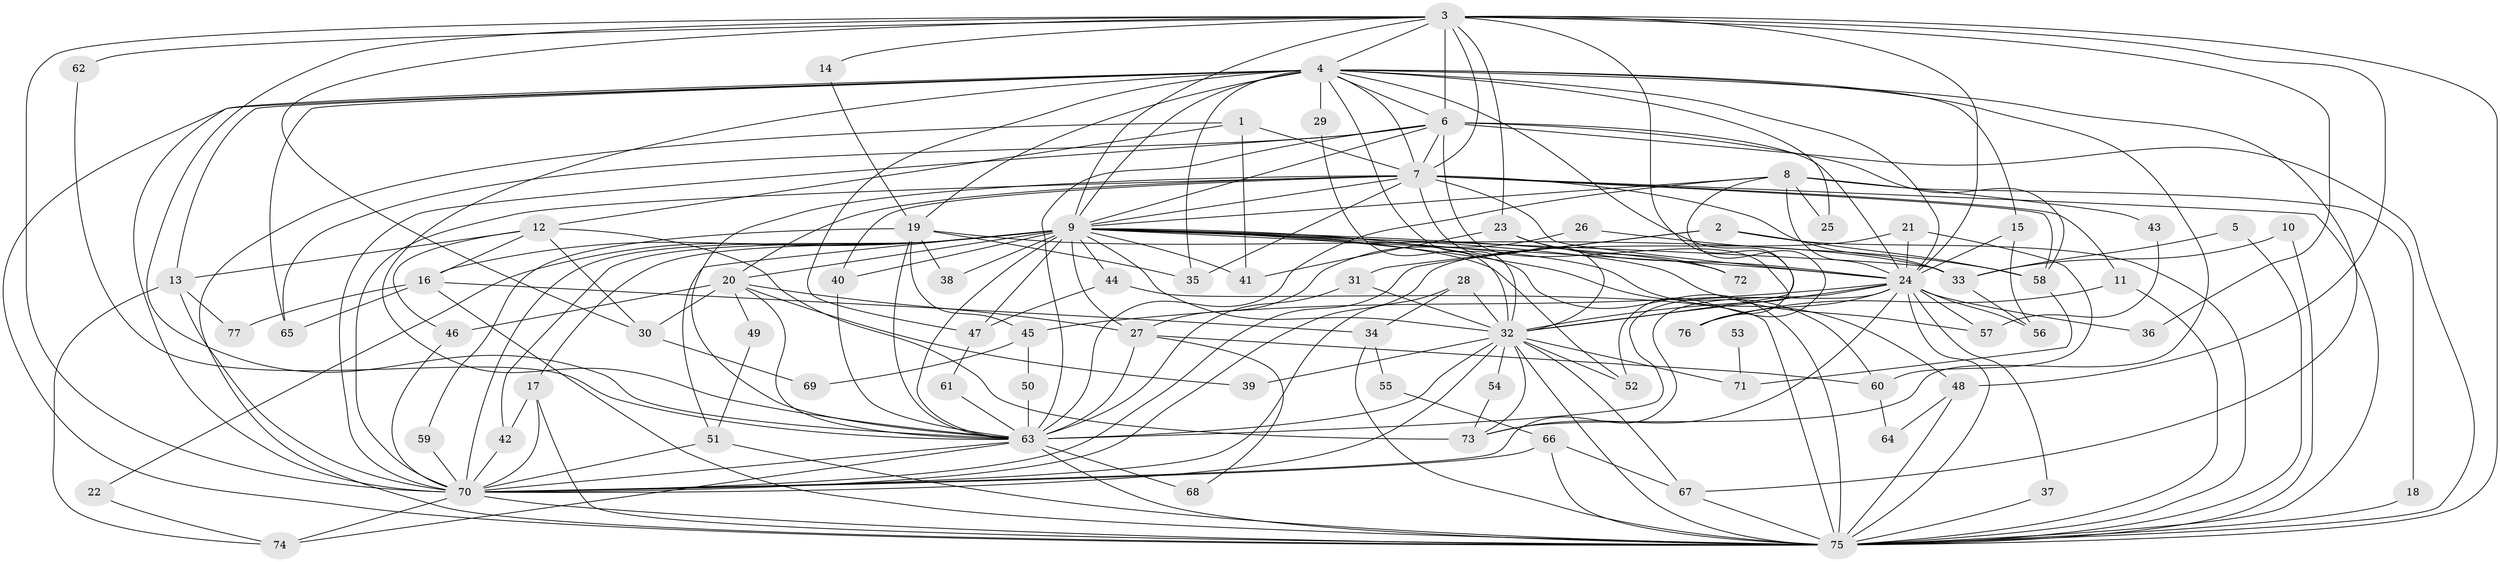 // original degree distribution, {17: 0.015625, 22: 0.015625, 15: 0.0078125, 36: 0.0078125, 23: 0.0078125, 28: 0.0078125, 24: 0.015625, 4: 0.109375, 8: 0.015625, 7: 0.0234375, 5: 0.0390625, 2: 0.5625, 6: 0.015625, 3: 0.15625}
// Generated by graph-tools (version 1.1) at 2025/36/03/04/25 23:36:25]
// undirected, 77 vertices, 206 edges
graph export_dot {
  node [color=gray90,style=filled];
  1;
  2;
  3;
  4;
  5;
  6;
  7;
  8;
  9;
  10;
  11;
  12;
  13;
  14;
  15;
  16;
  17;
  18;
  19;
  20;
  21;
  22;
  23;
  24;
  25;
  26;
  27;
  28;
  29;
  30;
  31;
  32;
  33;
  34;
  35;
  36;
  37;
  38;
  39;
  40;
  41;
  42;
  43;
  44;
  45;
  46;
  47;
  48;
  49;
  50;
  51;
  52;
  53;
  54;
  55;
  56;
  57;
  58;
  59;
  60;
  61;
  62;
  63;
  64;
  65;
  66;
  67;
  68;
  69;
  70;
  71;
  72;
  73;
  74;
  75;
  76;
  77;
  1 -- 7 [weight=1.0];
  1 -- 12 [weight=1.0];
  1 -- 41 [weight=1.0];
  1 -- 75 [weight=1.0];
  2 -- 31 [weight=1.0];
  2 -- 58 [weight=1.0];
  2 -- 70 [weight=1.0];
  2 -- 75 [weight=1.0];
  3 -- 4 [weight=1.0];
  3 -- 6 [weight=2.0];
  3 -- 7 [weight=1.0];
  3 -- 9 [weight=1.0];
  3 -- 14 [weight=1.0];
  3 -- 23 [weight=2.0];
  3 -- 24 [weight=1.0];
  3 -- 30 [weight=1.0];
  3 -- 32 [weight=1.0];
  3 -- 36 [weight=1.0];
  3 -- 48 [weight=1.0];
  3 -- 62 [weight=1.0];
  3 -- 63 [weight=1.0];
  3 -- 70 [weight=1.0];
  3 -- 75 [weight=1.0];
  4 -- 6 [weight=1.0];
  4 -- 7 [weight=1.0];
  4 -- 9 [weight=2.0];
  4 -- 13 [weight=1.0];
  4 -- 15 [weight=1.0];
  4 -- 19 [weight=1.0];
  4 -- 24 [weight=1.0];
  4 -- 25 [weight=1.0];
  4 -- 29 [weight=1.0];
  4 -- 32 [weight=1.0];
  4 -- 35 [weight=1.0];
  4 -- 47 [weight=1.0];
  4 -- 63 [weight=1.0];
  4 -- 65 [weight=1.0];
  4 -- 67 [weight=1.0];
  4 -- 70 [weight=1.0];
  4 -- 73 [weight=1.0];
  4 -- 75 [weight=1.0];
  4 -- 76 [weight=1.0];
  5 -- 33 [weight=1.0];
  5 -- 75 [weight=1.0];
  6 -- 7 [weight=2.0];
  6 -- 9 [weight=1.0];
  6 -- 24 [weight=2.0];
  6 -- 32 [weight=2.0];
  6 -- 58 [weight=1.0];
  6 -- 63 [weight=2.0];
  6 -- 65 [weight=1.0];
  6 -- 70 [weight=1.0];
  6 -- 75 [weight=1.0];
  7 -- 9 [weight=1.0];
  7 -- 11 [weight=1.0];
  7 -- 20 [weight=1.0];
  7 -- 24 [weight=1.0];
  7 -- 32 [weight=1.0];
  7 -- 33 [weight=1.0];
  7 -- 35 [weight=1.0];
  7 -- 40 [weight=1.0];
  7 -- 58 [weight=1.0];
  7 -- 63 [weight=1.0];
  7 -- 70 [weight=1.0];
  7 -- 75 [weight=1.0];
  8 -- 9 [weight=1.0];
  8 -- 18 [weight=1.0];
  8 -- 24 [weight=1.0];
  8 -- 25 [weight=1.0];
  8 -- 43 [weight=1.0];
  8 -- 52 [weight=1.0];
  8 -- 63 [weight=1.0];
  9 -- 16 [weight=1.0];
  9 -- 17 [weight=1.0];
  9 -- 20 [weight=1.0];
  9 -- 22 [weight=1.0];
  9 -- 24 [weight=1.0];
  9 -- 27 [weight=1.0];
  9 -- 32 [weight=1.0];
  9 -- 33 [weight=1.0];
  9 -- 38 [weight=1.0];
  9 -- 40 [weight=1.0];
  9 -- 41 [weight=1.0];
  9 -- 42 [weight=1.0];
  9 -- 44 [weight=1.0];
  9 -- 47 [weight=2.0];
  9 -- 48 [weight=1.0];
  9 -- 51 [weight=1.0];
  9 -- 52 [weight=1.0];
  9 -- 57 [weight=2.0];
  9 -- 60 [weight=1.0];
  9 -- 63 [weight=1.0];
  9 -- 70 [weight=5.0];
  9 -- 72 [weight=1.0];
  9 -- 75 [weight=1.0];
  10 -- 33 [weight=1.0];
  10 -- 75 [weight=1.0];
  11 -- 75 [weight=1.0];
  11 -- 76 [weight=1.0];
  12 -- 13 [weight=1.0];
  12 -- 16 [weight=1.0];
  12 -- 30 [weight=1.0];
  12 -- 46 [weight=1.0];
  12 -- 73 [weight=1.0];
  13 -- 70 [weight=1.0];
  13 -- 74 [weight=1.0];
  13 -- 77 [weight=1.0];
  14 -- 19 [weight=1.0];
  15 -- 24 [weight=1.0];
  15 -- 56 [weight=1.0];
  16 -- 34 [weight=1.0];
  16 -- 65 [weight=1.0];
  16 -- 75 [weight=1.0];
  16 -- 77 [weight=1.0];
  17 -- 42 [weight=1.0];
  17 -- 70 [weight=1.0];
  17 -- 75 [weight=1.0];
  18 -- 75 [weight=1.0];
  19 -- 33 [weight=1.0];
  19 -- 35 [weight=1.0];
  19 -- 38 [weight=1.0];
  19 -- 45 [weight=1.0];
  19 -- 59 [weight=1.0];
  19 -- 63 [weight=1.0];
  20 -- 27 [weight=1.0];
  20 -- 30 [weight=1.0];
  20 -- 39 [weight=1.0];
  20 -- 46 [weight=1.0];
  20 -- 49 [weight=1.0];
  20 -- 63 [weight=1.0];
  21 -- 24 [weight=1.0];
  21 -- 60 [weight=1.0];
  21 -- 70 [weight=1.0];
  22 -- 74 [weight=1.0];
  23 -- 24 [weight=1.0];
  23 -- 41 [weight=1.0];
  23 -- 72 [weight=1.0];
  24 -- 32 [weight=1.0];
  24 -- 36 [weight=1.0];
  24 -- 37 [weight=1.0];
  24 -- 45 [weight=2.0];
  24 -- 56 [weight=1.0];
  24 -- 57 [weight=1.0];
  24 -- 63 [weight=1.0];
  24 -- 70 [weight=1.0];
  24 -- 73 [weight=1.0];
  24 -- 75 [weight=3.0];
  24 -- 76 [weight=1.0];
  26 -- 27 [weight=1.0];
  26 -- 58 [weight=1.0];
  27 -- 60 [weight=1.0];
  27 -- 63 [weight=1.0];
  27 -- 68 [weight=1.0];
  28 -- 32 [weight=1.0];
  28 -- 34 [weight=1.0];
  28 -- 70 [weight=1.0];
  29 -- 32 [weight=1.0];
  30 -- 69 [weight=1.0];
  31 -- 32 [weight=1.0];
  31 -- 63 [weight=1.0];
  32 -- 39 [weight=1.0];
  32 -- 52 [weight=1.0];
  32 -- 54 [weight=1.0];
  32 -- 63 [weight=3.0];
  32 -- 67 [weight=1.0];
  32 -- 70 [weight=1.0];
  32 -- 71 [weight=1.0];
  32 -- 73 [weight=1.0];
  32 -- 75 [weight=1.0];
  33 -- 56 [weight=1.0];
  34 -- 55 [weight=1.0];
  34 -- 75 [weight=1.0];
  37 -- 75 [weight=1.0];
  40 -- 63 [weight=1.0];
  42 -- 70 [weight=1.0];
  43 -- 57 [weight=1.0];
  44 -- 47 [weight=1.0];
  44 -- 75 [weight=2.0];
  45 -- 50 [weight=1.0];
  45 -- 69 [weight=1.0];
  46 -- 70 [weight=1.0];
  47 -- 61 [weight=1.0];
  48 -- 64 [weight=1.0];
  48 -- 75 [weight=1.0];
  49 -- 51 [weight=1.0];
  50 -- 63 [weight=1.0];
  51 -- 70 [weight=1.0];
  51 -- 75 [weight=1.0];
  53 -- 71 [weight=1.0];
  54 -- 73 [weight=1.0];
  55 -- 66 [weight=1.0];
  58 -- 71 [weight=1.0];
  59 -- 70 [weight=1.0];
  60 -- 64 [weight=1.0];
  61 -- 63 [weight=1.0];
  62 -- 63 [weight=1.0];
  63 -- 68 [weight=1.0];
  63 -- 70 [weight=1.0];
  63 -- 74 [weight=1.0];
  63 -- 75 [weight=1.0];
  66 -- 67 [weight=1.0];
  66 -- 70 [weight=1.0];
  66 -- 75 [weight=1.0];
  67 -- 75 [weight=1.0];
  70 -- 74 [weight=1.0];
  70 -- 75 [weight=1.0];
}
